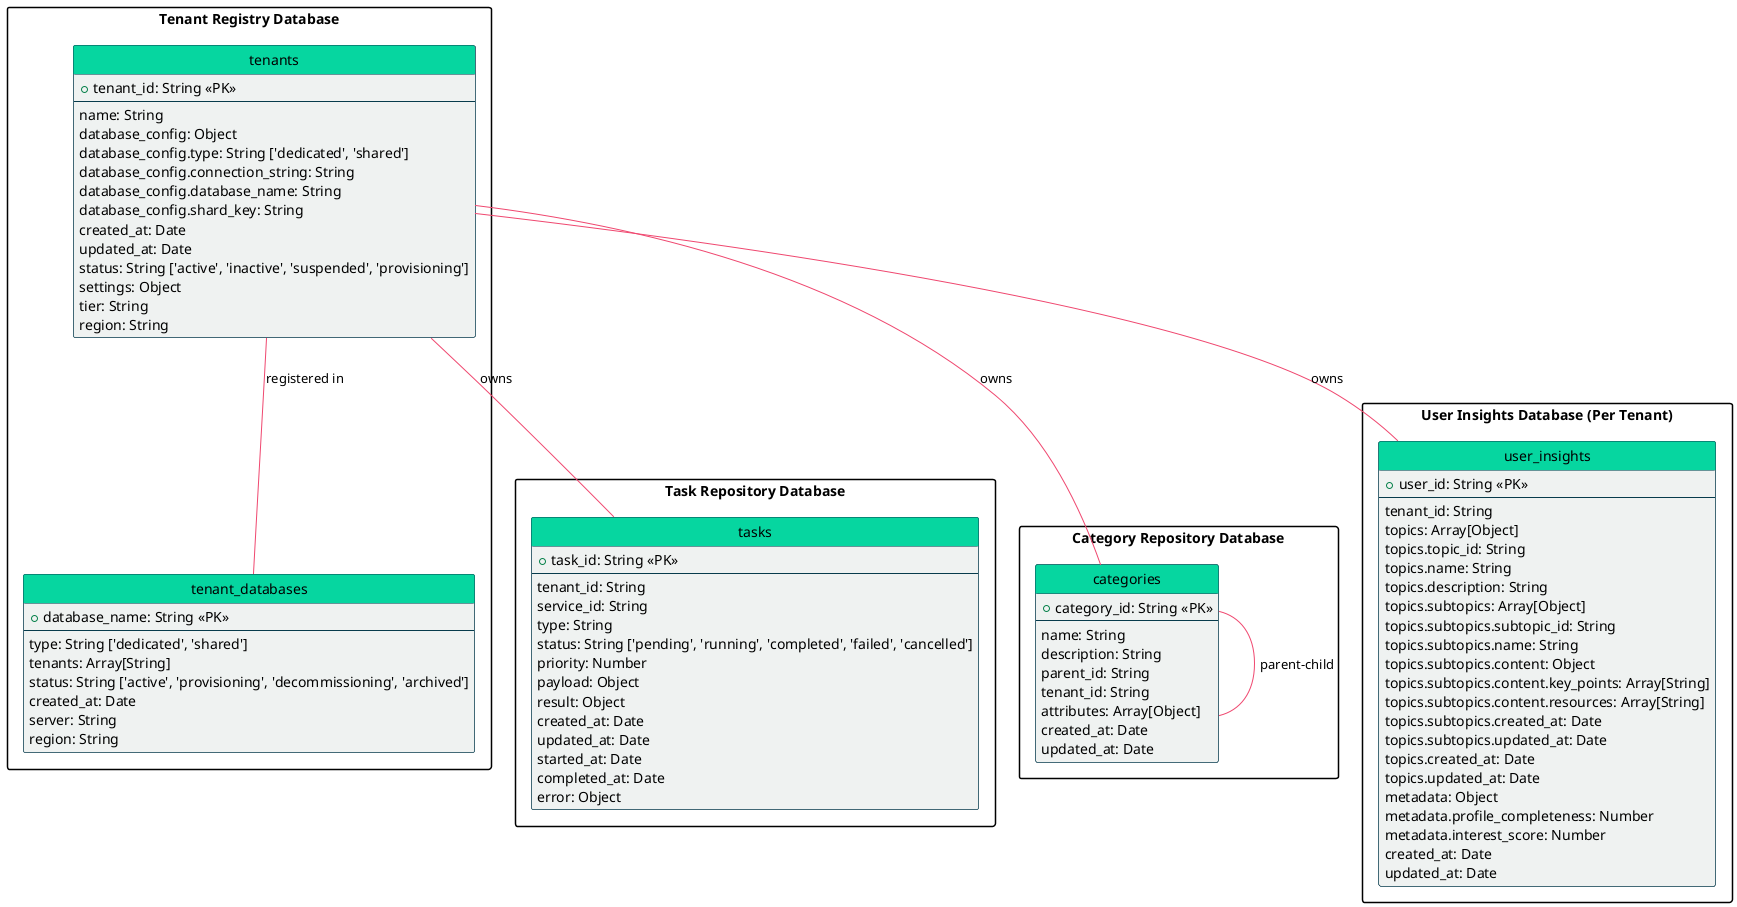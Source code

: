 @startuml MongoDB Database Schema

' Setting diagram style
!define COLLECTION_BORDER_COLOR #073B4C
!define COLLECTION_HEADER_COLOR #06D6A0
!define COLLECTION_ROW_COLOR #EFF2F1
!define COLLECTION_TEXT_COLOR #000000
!define RELATIONSHIP_COLOR #EF476F

skinparam class {
    BackgroundColor COLLECTION_ROW_COLOR
    BorderColor COLLECTION_BORDER_COLOR
    HeaderBackgroundColor COLLECTION_HEADER_COLOR
    FontColor COLLECTION_TEXT_COLOR
    ArrowColor RELATIONSHIP_COLOR
}

skinparam packageStyle rectangle
hide circle
hide empty methods
hide empty fields

package "Tenant Registry Database" {
    class "tenants" as tenants {
        + tenant_id: String <<PK>>
        --
        name: String
        database_config: Object
        database_config.type: String ['dedicated', 'shared']
        database_config.connection_string: String
        database_config.database_name: String
        database_config.shard_key: String
        created_at: Date
        updated_at: Date
        status: String ['active', 'inactive', 'suspended', 'provisioning']
        settings: Object
        tier: String
        region: String
    }

    class "tenant_databases" as tenant_databases {
        + database_name: String <<PK>>
        --
        type: String ['dedicated', 'shared']
        tenants: Array[String]
        status: String ['active', 'provisioning', 'decommissioning', 'archived']
        created_at: Date
        server: String
        region: String
    }
}

package "Task Repository Database" {
    class "tasks" as tasks {
        + task_id: String <<PK>>
        --
        tenant_id: String
        service_id: String
        type: String
        status: String ['pending', 'running', 'completed', 'failed', 'cancelled']
        priority: Number
        payload: Object
        result: Object
        created_at: Date
        updated_at: Date
        started_at: Date
        completed_at: Date
        error: Object
    }
}

package "Category Repository Database" {
    class "categories" as categories {
        + category_id: String <<PK>>
        --
        name: String
        description: String
        parent_id: String
        tenant_id: String
        attributes: Array[Object]
        created_at: Date
        updated_at: Date
    }
}

package "User Insights Database (Per Tenant)" {
    class "user_insights" as user_insights {
        + user_id: String <<PK>>
        --
        tenant_id: String
        topics: Array[Object]
        topics.topic_id: String
        topics.name: String
        topics.description: String
        topics.subtopics: Array[Object]
        topics.subtopics.subtopic_id: String
        topics.subtopics.name: String
        topics.subtopics.content: Object
        topics.subtopics.content.key_points: Array[String]
        topics.subtopics.content.resources: Array[String]
        topics.subtopics.created_at: Date
        topics.subtopics.updated_at: Date
        topics.created_at: Date
        topics.updated_at: Date
        metadata: Object
        metadata.profile_completeness: Number
        metadata.interest_score: Number
        created_at: Date
        updated_at: Date
    }
}

' Relationships
tenants -- tenant_databases : "registered in"
tenants -- tasks : "owns"
tenants -- categories : "owns"
tenants -- user_insights : "owns"

' Parent-child relationship
categories -- categories : "parent-child"

@enduml 